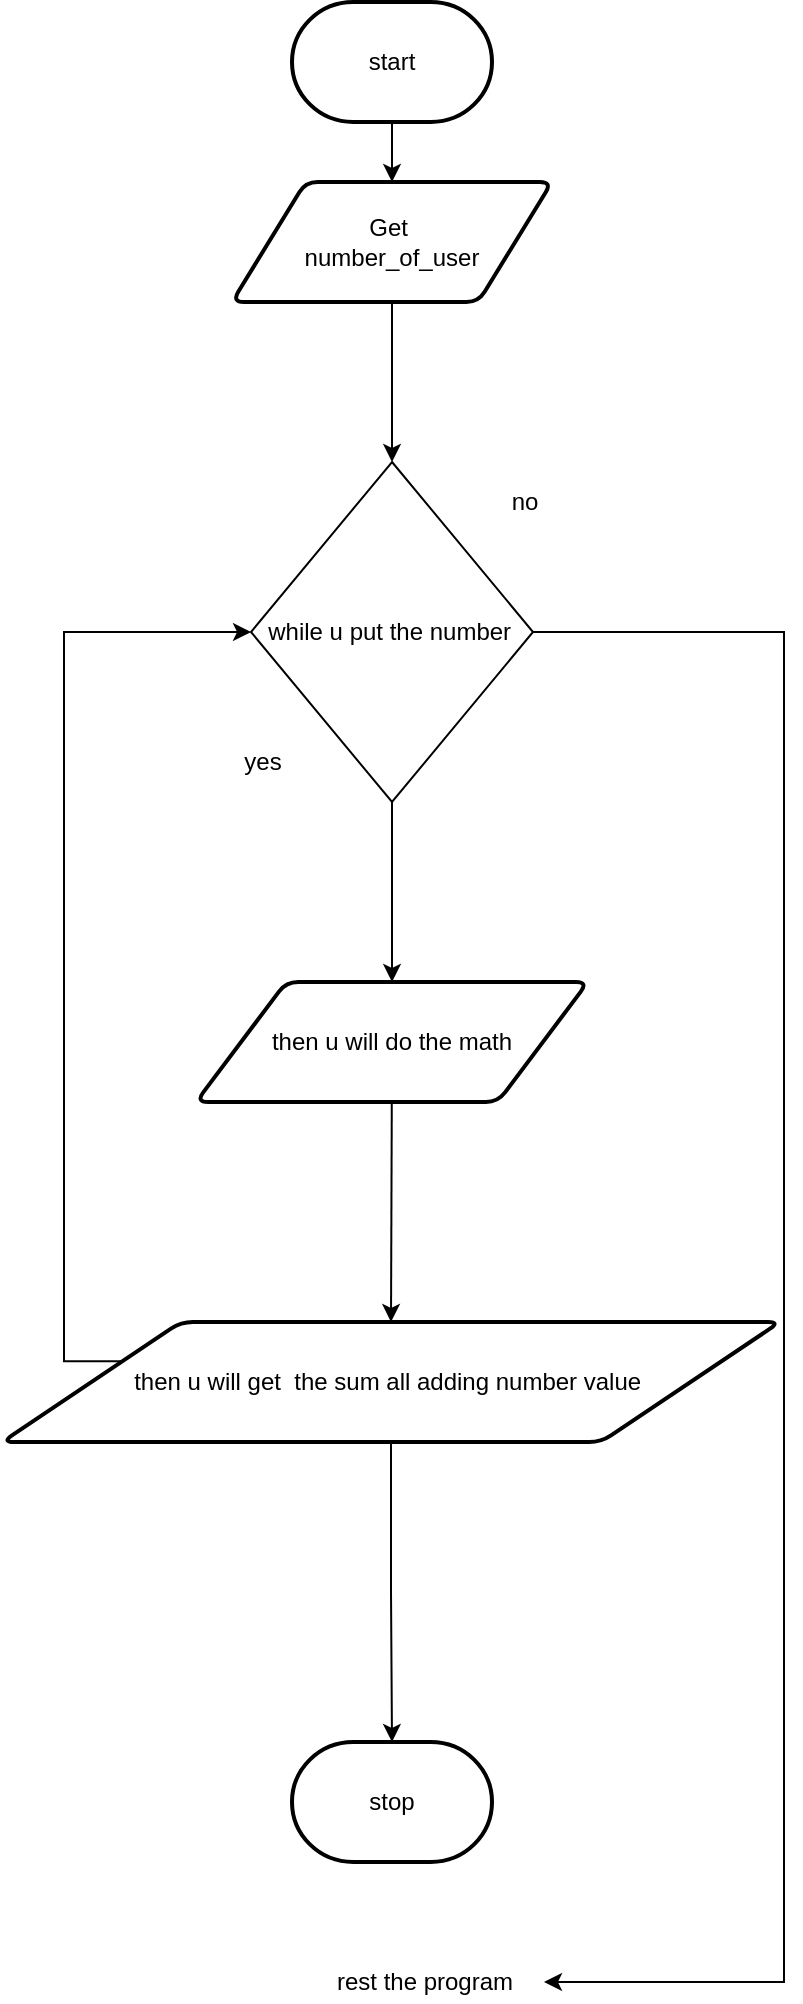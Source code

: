 <mxfile>
    <diagram id="1D5GAI36dtM1owiT7mWQ" name="Page-1">
        <mxGraphModel dx="861" dy="517" grid="1" gridSize="10" guides="1" tooltips="1" connect="1" arrows="1" fold="1" page="1" pageScale="1" pageWidth="850" pageHeight="1100" math="0" shadow="0">
            <root>
                <mxCell id="0"/>
                <mxCell id="1" parent="0"/>
                <mxCell id="2" style="edgeStyle=none;html=1;entryX=0.5;entryY=0;entryDx=0;entryDy=0;" edge="1" parent="1" target="4">
                    <mxGeometry relative="1" as="geometry">
                        <mxPoint x="414" y="140" as="sourcePoint"/>
                    </mxGeometry>
                </mxCell>
                <mxCell id="3" style="edgeStyle=orthogonalEdgeStyle;html=1;entryX=0.5;entryY=0;entryDx=0;entryDy=0;rounded=0;" edge="1" parent="1" source="4" target="7">
                    <mxGeometry relative="1" as="geometry"/>
                </mxCell>
                <mxCell id="4" value="Get&amp;nbsp;&lt;br&gt;number_of_user&lt;br&gt;" style="shape=parallelogram;html=1;strokeWidth=2;perimeter=parallelogramPerimeter;whiteSpace=wrap;rounded=1;arcSize=12;size=0.23;" vertex="1" parent="1">
                    <mxGeometry x="334" y="170" width="160" height="60" as="geometry"/>
                </mxCell>
                <mxCell id="5" style="edgeStyle=none;html=1;" edge="1" parent="1" source="7" target="10">
                    <mxGeometry relative="1" as="geometry"/>
                </mxCell>
                <mxCell id="6" style="edgeStyle=orthogonalEdgeStyle;html=1;rounded=0;" edge="1" parent="1" source="7">
                    <mxGeometry relative="1" as="geometry">
                        <mxPoint x="490" y="1070" as="targetPoint"/>
                        <Array as="points">
                            <mxPoint x="610" y="395"/>
                            <mxPoint x="610" y="1070"/>
                        </Array>
                    </mxGeometry>
                </mxCell>
                <mxCell id="7" value="while u put the number&amp;nbsp;" style="rhombus;whiteSpace=wrap;html=1;" vertex="1" parent="1">
                    <mxGeometry x="343.51" y="310" width="141" height="170" as="geometry"/>
                </mxCell>
                <mxCell id="8" value="stop" style="strokeWidth=2;html=1;shape=mxgraph.flowchart.terminator;whiteSpace=wrap;" vertex="1" parent="1">
                    <mxGeometry x="364" y="950" width="100" height="60" as="geometry"/>
                </mxCell>
                <mxCell id="9" style="edgeStyle=none;html=1;entryX=0.5;entryY=0;entryDx=0;entryDy=0;" edge="1" parent="1" source="10" target="13">
                    <mxGeometry relative="1" as="geometry"/>
                </mxCell>
                <mxCell id="10" value="then u will do the math" style="shape=parallelogram;html=1;strokeWidth=2;perimeter=parallelogramPerimeter;whiteSpace=wrap;rounded=1;arcSize=12;size=0.23;" vertex="1" parent="1">
                    <mxGeometry x="316.01" y="570" width="195.99" height="60" as="geometry"/>
                </mxCell>
                <mxCell id="11" style="edgeStyle=orthogonalEdgeStyle;html=1;rounded=0;" edge="1" parent="1" source="13" target="8">
                    <mxGeometry relative="1" as="geometry"/>
                </mxCell>
                <mxCell id="12" style="edgeStyle=orthogonalEdgeStyle;rounded=0;html=1;entryX=0;entryY=0.5;entryDx=0;entryDy=0;exitX=0;exitY=0.25;exitDx=0;exitDy=0;" edge="1" parent="1" source="13" target="7">
                    <mxGeometry relative="1" as="geometry">
                        <Array as="points">
                            <mxPoint x="250" y="760"/>
                            <mxPoint x="250" y="395"/>
                        </Array>
                    </mxGeometry>
                </mxCell>
                <mxCell id="13" value="then u will get&amp;nbsp; the sum all adding number value&amp;nbsp;" style="shape=parallelogram;html=1;strokeWidth=2;perimeter=parallelogramPerimeter;whiteSpace=wrap;rounded=1;arcSize=12;size=0.23;" vertex="1" parent="1">
                    <mxGeometry x="219" y="740" width="389" height="60" as="geometry"/>
                </mxCell>
                <mxCell id="14" value="start" style="strokeWidth=2;html=1;shape=mxgraph.flowchart.terminator;whiteSpace=wrap;" vertex="1" parent="1">
                    <mxGeometry x="364" y="80" width="100" height="60" as="geometry"/>
                </mxCell>
                <mxCell id="15" value="no" style="text;html=1;align=center;verticalAlign=middle;resizable=0;points=[];autosize=1;strokeColor=none;fillColor=none;" vertex="1" parent="1">
                    <mxGeometry x="465" y="320" width="30" height="20" as="geometry"/>
                </mxCell>
                <mxCell id="16" value="rest the program" style="text;html=1;align=center;verticalAlign=middle;resizable=0;points=[];autosize=1;strokeColor=none;fillColor=none;" vertex="1" parent="1">
                    <mxGeometry x="380" y="1060" width="100" height="20" as="geometry"/>
                </mxCell>
                <mxCell id="17" value="yes" style="text;html=1;align=center;verticalAlign=middle;resizable=0;points=[];autosize=1;strokeColor=none;fillColor=none;" vertex="1" parent="1">
                    <mxGeometry x="334" y="450" width="30" height="20" as="geometry"/>
                </mxCell>
            </root>
        </mxGraphModel>
    </diagram>
</mxfile>